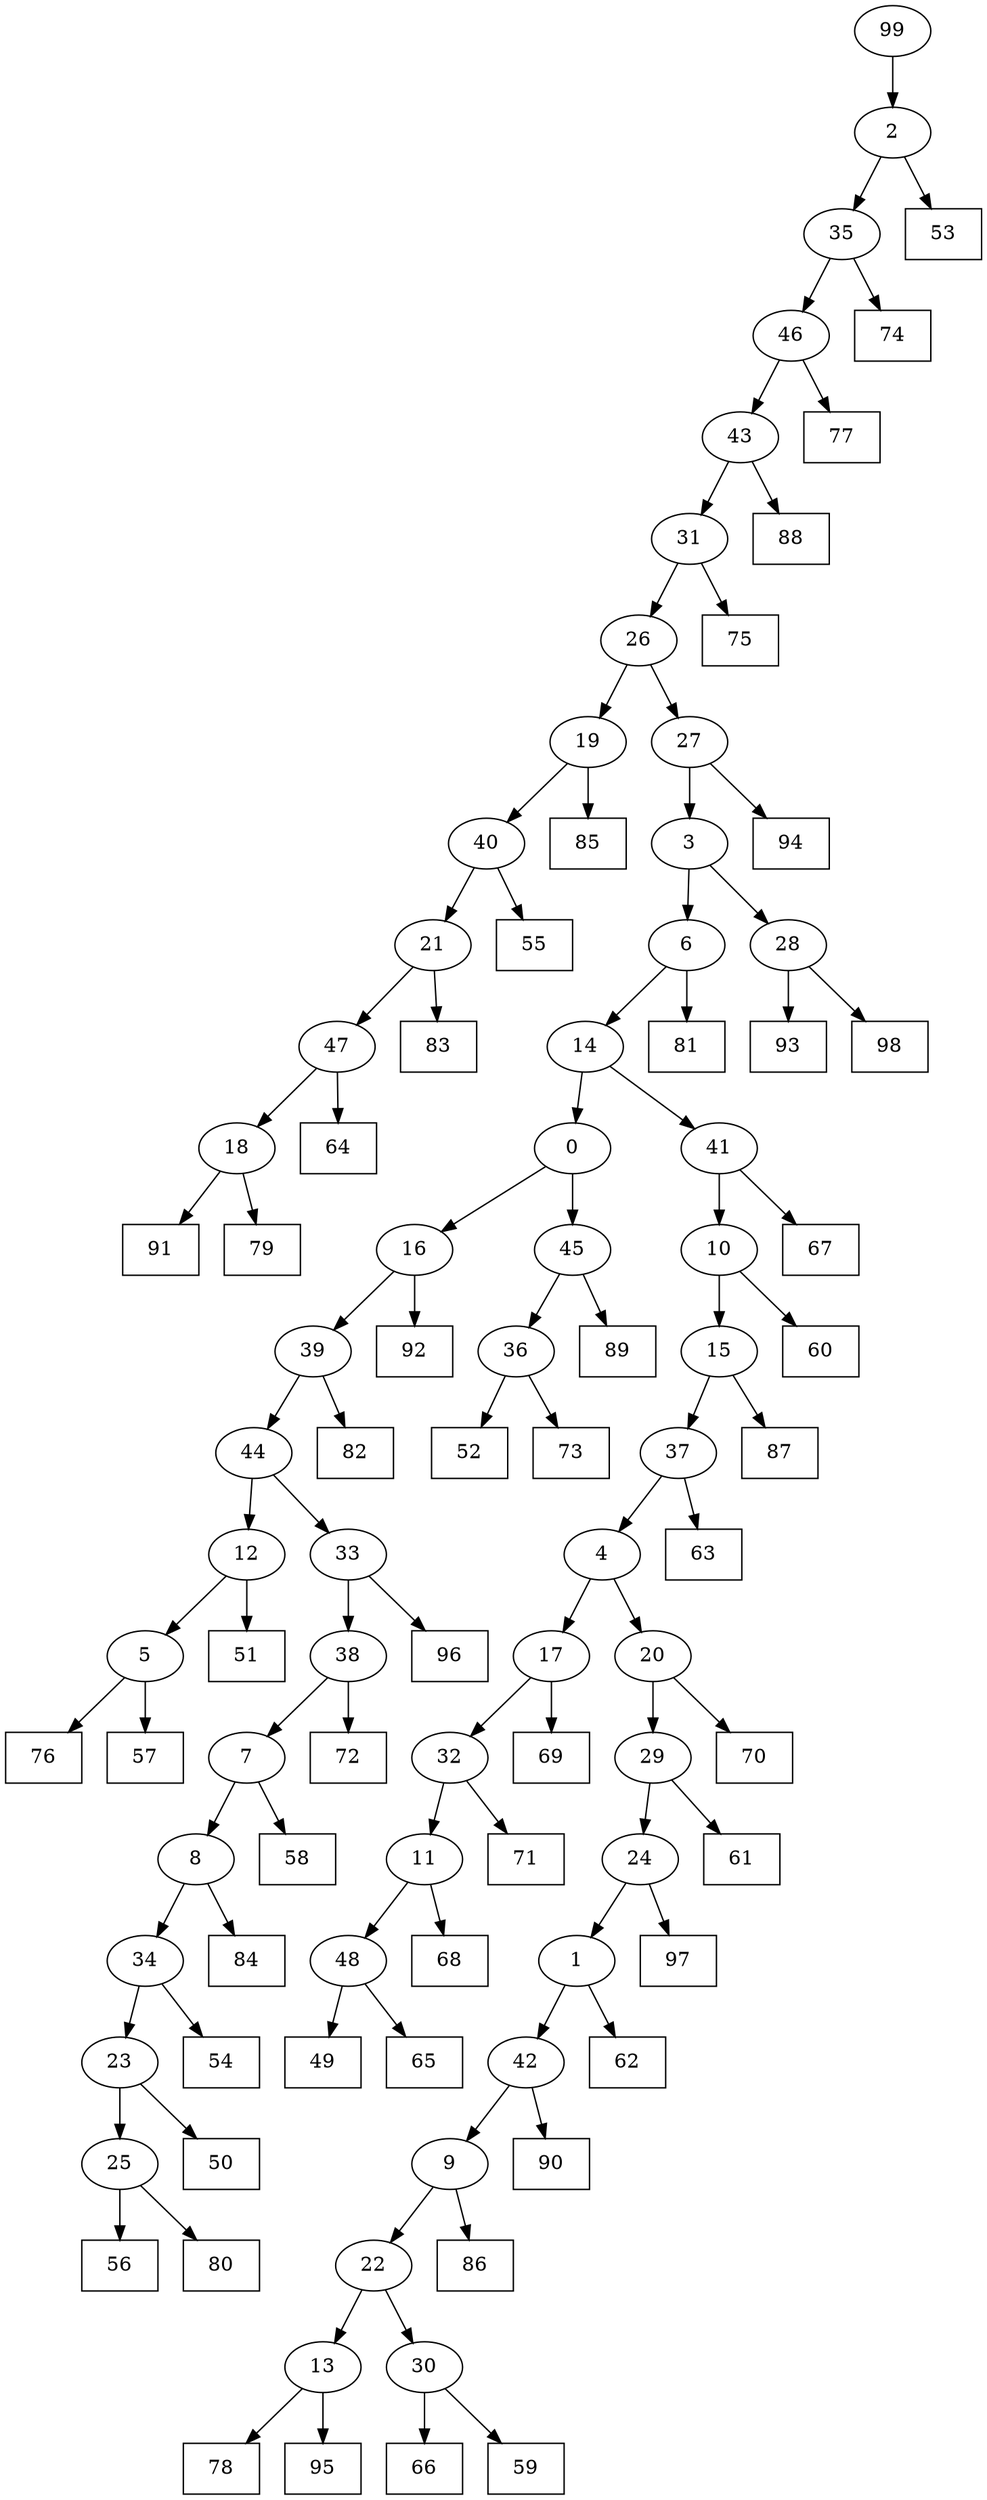 digraph G {
0[label="0"];
1[label="1"];
2[label="2"];
3[label="3"];
4[label="4"];
5[label="5"];
6[label="6"];
7[label="7"];
8[label="8"];
9[label="9"];
10[label="10"];
11[label="11"];
12[label="12"];
13[label="13"];
14[label="14"];
15[label="15"];
16[label="16"];
17[label="17"];
18[label="18"];
19[label="19"];
20[label="20"];
21[label="21"];
22[label="22"];
23[label="23"];
24[label="24"];
25[label="25"];
26[label="26"];
27[label="27"];
28[label="28"];
29[label="29"];
30[label="30"];
31[label="31"];
32[label="32"];
33[label="33"];
34[label="34"];
35[label="35"];
36[label="36"];
37[label="37"];
38[label="38"];
39[label="39"];
40[label="40"];
41[label="41"];
42[label="42"];
43[label="43"];
44[label="44"];
45[label="45"];
46[label="46"];
47[label="47"];
48[label="48"];
49[shape=box,label="91"];
50[shape=box,label="49"];
51[shape=box,label="79"];
52[shape=box,label="66"];
53[shape=box,label="96"];
54[shape=box,label="92"];
55[shape=box,label="63"];
56[shape=box,label="86"];
57[shape=box,label="70"];
58[shape=box,label="55"];
59[shape=box,label="78"];
60[shape=box,label="52"];
61[shape=box,label="62"];
62[shape=box,label="75"];
63[shape=box,label="53"];
64[shape=box,label="59"];
65[shape=box,label="74"];
66[shape=box,label="67"];
67[shape=box,label="82"];
68[shape=box,label="56"];
69[shape=box,label="69"];
70[shape=box,label="87"];
71[shape=box,label="84"];
72[shape=box,label="97"];
73[shape=box,label="51"];
74[shape=box,label="94"];
75[shape=box,label="81"];
76[shape=box,label="93"];
77[shape=box,label="68"];
78[shape=box,label="83"];
79[shape=box,label="64"];
80[shape=box,label="80"];
81[shape=box,label="60"];
82[shape=box,label="89"];
83[shape=box,label="90"];
84[shape=box,label="72"];
85[shape=box,label="98"];
86[shape=box,label="95"];
87[shape=box,label="71"];
88[shape=box,label="54"];
89[shape=box,label="77"];
90[shape=box,label="85"];
91[shape=box,label="65"];
92[shape=box,label="76"];
93[shape=box,label="73"];
94[shape=box,label="88"];
95[shape=box,label="58"];
96[shape=box,label="50"];
97[shape=box,label="61"];
98[shape=box,label="57"];
99[label="99"];
18->51 ;
19->90 ;
17->69 ;
14->0 ;
48->91 ;
35->65 ;
33->53 ;
8->71 ;
42->9 ;
9->56 ;
20->57 ;
16->39 ;
34->88 ;
99->2 ;
29->24 ;
37->55 ;
6->75 ;
33->38 ;
11->77 ;
45->82 ;
9->22 ;
29->97 ;
38->7 ;
26->19 ;
23->25 ;
5->92 ;
34->23 ;
30->52 ;
32->87 ;
40->58 ;
45->36 ;
24->72 ;
22->13 ;
13->59 ;
43->94 ;
25->68 ;
19->40 ;
28->85 ;
3->6 ;
36->60 ;
7->8 ;
13->86 ;
11->48 ;
25->80 ;
42->83 ;
4->20 ;
20->29 ;
8->34 ;
21->47 ;
47->79 ;
31->62 ;
27->3 ;
3->28 ;
41->10 ;
10->81 ;
46->89 ;
1->61 ;
36->93 ;
15->37 ;
28->76 ;
27->74 ;
37->4 ;
4->17 ;
41->66 ;
47->18 ;
18->49 ;
43->31 ;
39->44 ;
44->33 ;
46->43 ;
31->26 ;
26->27 ;
17->32 ;
32->11 ;
0->45 ;
22->30 ;
30->64 ;
48->50 ;
40->21 ;
12->5 ;
5->98 ;
23->96 ;
44->12 ;
12->73 ;
21->78 ;
0->16 ;
16->54 ;
2->63 ;
6->14 ;
14->41 ;
39->67 ;
24->1 ;
1->42 ;
7->95 ;
2->35 ;
35->46 ;
38->84 ;
10->15 ;
15->70 ;
}
